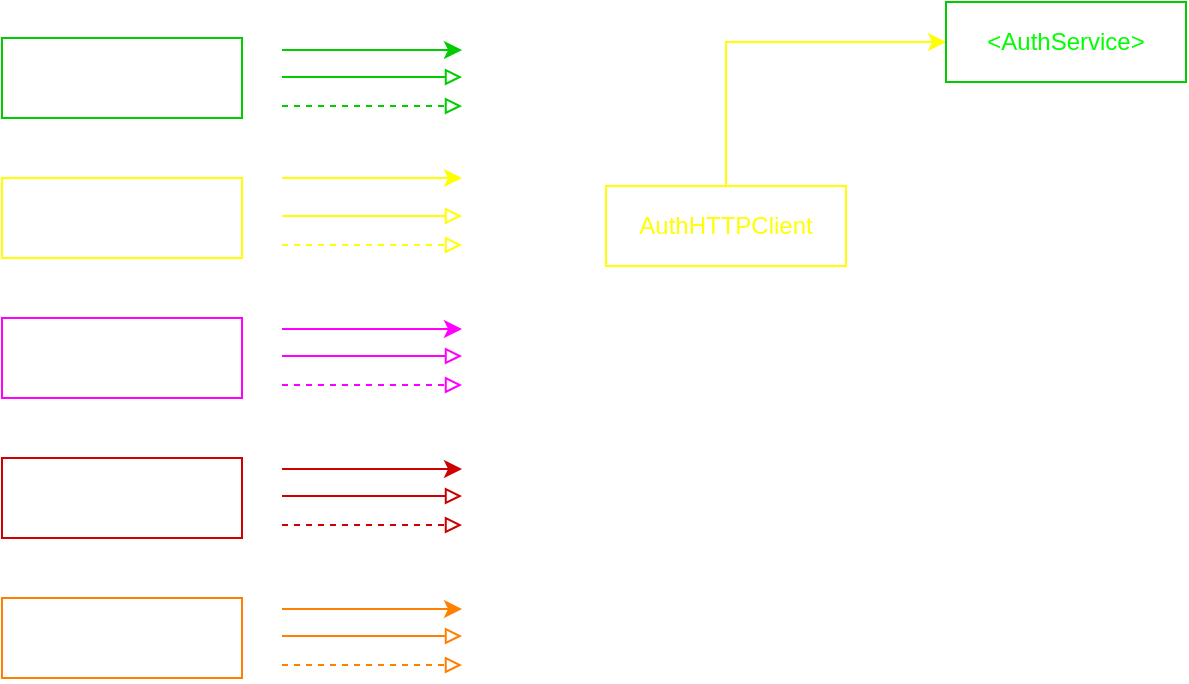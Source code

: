 <mxfile version="20.2.2" type="github"><diagram id="Xw_JULwUNYEojrFA4m4T" name="Page-1"><mxGraphModel dx="805" dy="486" grid="1" gridSize="10" guides="0" tooltips="1" connect="1" arrows="1" fold="1" page="1" pageScale="1" pageWidth="850" pageHeight="1100" math="0" shadow="0"><root><mxCell id="0"/><mxCell id="1" parent="0"/><mxCell id="DaPh41arENgQmY1G5NOD-4" value="" style="rounded=0;whiteSpace=wrap;html=1;strokeColor=#FFFF00;fontColor=#FFFF00;" vertex="1" parent="1"><mxGeometry x="50" y="120" width="120" height="40" as="geometry"/></mxCell><mxCell id="DaPh41arENgQmY1G5NOD-5" value="" style="rounded=0;whiteSpace=wrap;html=1;strokeColor=#FF00FF;fontColor=#FF00FF;" vertex="1" parent="1"><mxGeometry x="50" y="190" width="120" height="40" as="geometry"/></mxCell><mxCell id="DaPh41arENgQmY1G5NOD-6" value="" style="rounded=0;whiteSpace=wrap;html=1;strokeColor=#CC0000;fontColor=#FF0000;" vertex="1" parent="1"><mxGeometry x="50" y="260" width="120" height="40" as="geometry"/></mxCell><mxCell id="DaPh41arENgQmY1G5NOD-7" value="" style="rounded=0;whiteSpace=wrap;html=1;strokeColor=#FF8000;fontColor=#FF8000;" vertex="1" parent="1"><mxGeometry x="50" y="330" width="120" height="40" as="geometry"/></mxCell><mxCell id="DaPh41arENgQmY1G5NOD-1" value="" style="rounded=0;whiteSpace=wrap;html=1;strokeColor=#00CC00;fontColor=#00FF00;" vertex="1" parent="1"><mxGeometry x="50" y="50" width="120" height="40" as="geometry"/></mxCell><mxCell id="DaPh41arENgQmY1G5NOD-8" value="" style="endArrow=classic;html=1;rounded=0;fillColor=#f5f5f5;strokeColor=#00CC00;" edge="1" parent="1"><mxGeometry width="50" height="50" relative="1" as="geometry"><mxPoint x="190" y="56" as="sourcePoint"/><mxPoint x="280" y="56" as="targetPoint"/></mxGeometry></mxCell><mxCell id="DaPh41arENgQmY1G5NOD-9" value="" style="endArrow=block;html=1;rounded=0;endFill=0;fillColor=#f5f5f5;strokeColor=#00CC00;" edge="1" parent="1"><mxGeometry width="50" height="50" relative="1" as="geometry"><mxPoint x="190" y="69.5" as="sourcePoint"/><mxPoint x="280" y="69.5" as="targetPoint"/></mxGeometry></mxCell><mxCell id="DaPh41arENgQmY1G5NOD-10" value="" style="endArrow=block;html=1;rounded=0;dashed=1;endFill=0;fillColor=#f5f5f5;strokeColor=#00CC00;" edge="1" parent="1"><mxGeometry width="50" height="50" relative="1" as="geometry"><mxPoint x="190" y="84" as="sourcePoint"/><mxPoint x="280" y="84" as="targetPoint"/></mxGeometry></mxCell><mxCell id="DaPh41arENgQmY1G5NOD-13" value="" style="endArrow=classic;html=1;rounded=0;fillColor=#f5f5f5;strokeColor=#FFFF00;exitX=0.5;exitY=0;exitDx=0;exitDy=0;entryX=0;entryY=0.5;entryDx=0;entryDy=0;" edge="1" parent="1" source="DaPh41arENgQmY1G5NOD-29" target="DaPh41arENgQmY1G5NOD-28"><mxGeometry width="50" height="50" relative="1" as="geometry"><mxPoint x="430" y="53" as="sourcePoint"/><mxPoint x="520" y="53" as="targetPoint"/><Array as="points"><mxPoint x="412" y="52"/></Array></mxGeometry></mxCell><mxCell id="DaPh41arENgQmY1G5NOD-14" value="" style="endArrow=block;html=1;rounded=0;endFill=0;fillColor=#f5f5f5;strokeColor=#FFFF00;" edge="1" parent="1"><mxGeometry width="50" height="50" relative="1" as="geometry"><mxPoint x="190" y="139" as="sourcePoint"/><mxPoint x="280" y="139" as="targetPoint"/></mxGeometry></mxCell><mxCell id="DaPh41arENgQmY1G5NOD-15" value="" style="endArrow=block;html=1;rounded=0;dashed=1;endFill=0;fillColor=#f5f5f5;strokeColor=#FFFF00;" edge="1" parent="1"><mxGeometry width="50" height="50" relative="1" as="geometry"><mxPoint x="190" y="153.5" as="sourcePoint"/><mxPoint x="280" y="153.5" as="targetPoint"/></mxGeometry></mxCell><mxCell id="DaPh41arENgQmY1G5NOD-16" value="" style="endArrow=classic;html=1;rounded=0;fillColor=#f5f5f5;strokeColor=#FF00FF;" edge="1" parent="1"><mxGeometry width="50" height="50" relative="1" as="geometry"><mxPoint x="190" y="195.5" as="sourcePoint"/><mxPoint x="280" y="195.5" as="targetPoint"/></mxGeometry></mxCell><mxCell id="DaPh41arENgQmY1G5NOD-17" value="" style="endArrow=block;html=1;rounded=0;endFill=0;fillColor=#f5f5f5;strokeColor=#FF00FF;" edge="1" parent="1"><mxGeometry width="50" height="50" relative="1" as="geometry"><mxPoint x="190" y="209" as="sourcePoint"/><mxPoint x="280" y="209" as="targetPoint"/></mxGeometry></mxCell><mxCell id="DaPh41arENgQmY1G5NOD-18" value="" style="endArrow=block;html=1;rounded=0;dashed=1;endFill=0;fillColor=#f5f5f5;strokeColor=#FF00FF;" edge="1" parent="1"><mxGeometry width="50" height="50" relative="1" as="geometry"><mxPoint x="190" y="223.5" as="sourcePoint"/><mxPoint x="280" y="223.5" as="targetPoint"/></mxGeometry></mxCell><mxCell id="DaPh41arENgQmY1G5NOD-19" value="" style="endArrow=classic;html=1;rounded=0;fillColor=#f5f5f5;strokeColor=#CC0000;" edge="1" parent="1"><mxGeometry width="50" height="50" relative="1" as="geometry"><mxPoint x="190" y="265.5" as="sourcePoint"/><mxPoint x="280" y="265.5" as="targetPoint"/></mxGeometry></mxCell><mxCell id="DaPh41arENgQmY1G5NOD-20" value="" style="endArrow=block;html=1;rounded=0;endFill=0;fillColor=#f5f5f5;strokeColor=#CC0000;" edge="1" parent="1"><mxGeometry width="50" height="50" relative="1" as="geometry"><mxPoint x="190" y="279" as="sourcePoint"/><mxPoint x="280" y="279" as="targetPoint"/></mxGeometry></mxCell><mxCell id="DaPh41arENgQmY1G5NOD-21" value="" style="endArrow=block;html=1;rounded=0;dashed=1;endFill=0;fillColor=#f5f5f5;strokeColor=#CC0000;" edge="1" parent="1"><mxGeometry width="50" height="50" relative="1" as="geometry"><mxPoint x="190" y="293.5" as="sourcePoint"/><mxPoint x="280" y="293.5" as="targetPoint"/></mxGeometry></mxCell><mxCell id="DaPh41arENgQmY1G5NOD-22" value="" style="endArrow=classic;html=1;rounded=0;fillColor=#f5f5f5;strokeColor=#FF8000;" edge="1" parent="1"><mxGeometry width="50" height="50" relative="1" as="geometry"><mxPoint x="190" y="335.5" as="sourcePoint"/><mxPoint x="280" y="335.5" as="targetPoint"/></mxGeometry></mxCell><mxCell id="DaPh41arENgQmY1G5NOD-23" value="" style="endArrow=block;html=1;rounded=0;endFill=0;fillColor=#f5f5f5;strokeColor=#FF8000;" edge="1" parent="1"><mxGeometry width="50" height="50" relative="1" as="geometry"><mxPoint x="190" y="349" as="sourcePoint"/><mxPoint x="280" y="349" as="targetPoint"/></mxGeometry></mxCell><mxCell id="DaPh41arENgQmY1G5NOD-24" value="" style="endArrow=block;html=1;rounded=0;dashed=1;endFill=0;fillColor=#f5f5f5;strokeColor=#FF8000;" edge="1" parent="1"><mxGeometry width="50" height="50" relative="1" as="geometry"><mxPoint x="190" y="363.5" as="sourcePoint"/><mxPoint x="280" y="363.5" as="targetPoint"/></mxGeometry></mxCell><mxCell id="DaPh41arENgQmY1G5NOD-28" value="&amp;lt;AuthService&amp;gt;" style="rounded=0;whiteSpace=wrap;html=1;strokeColor=#00CC00;fontColor=#00FF00;" vertex="1" parent="1"><mxGeometry x="522" y="32" width="120" height="40" as="geometry"/></mxCell><mxCell id="DaPh41arENgQmY1G5NOD-29" value="AuthHTTPClient" style="rounded=0;whiteSpace=wrap;html=1;strokeColor=#FFFF00;fontColor=#FFFF00;" vertex="1" parent="1"><mxGeometry x="352" y="124" width="120" height="40" as="geometry"/></mxCell><mxCell id="DaPh41arENgQmY1G5NOD-31" value="" style="endArrow=classic;html=1;rounded=0;fillColor=#f5f5f5;strokeColor=#FFFF00;" edge="1" parent="1"><mxGeometry width="50" height="50" relative="1" as="geometry"><mxPoint x="190" y="120" as="sourcePoint"/><mxPoint x="280" y="120" as="targetPoint"/></mxGeometry></mxCell></root></mxGraphModel></diagram></mxfile>